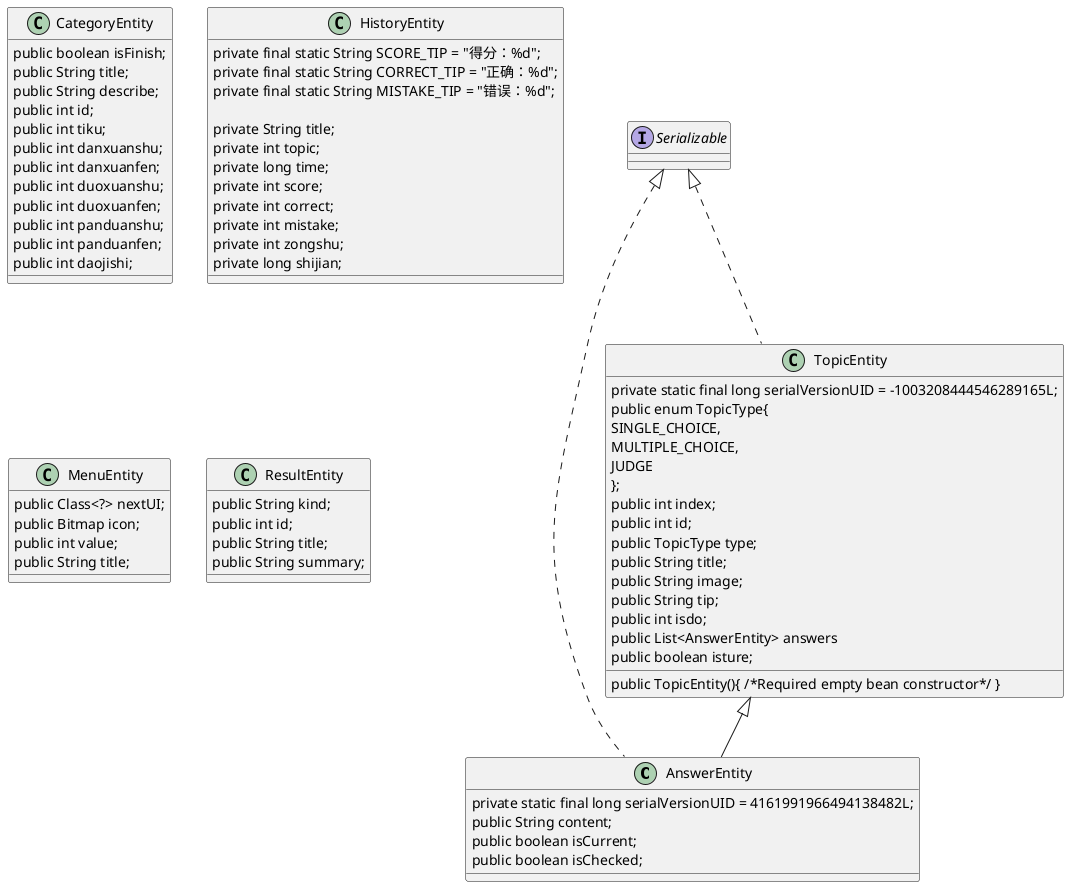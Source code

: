 @startuml
class AnswerEntity
class CategoryEntity
class HistoryEntity
class MenuEntity
class ResultEntity
class TopicEntity
class AnswerEntity implements Serializable{
	private static final long serialVersionUID = 4161991966494138482L;
	public String content;
	public boolean isCurrent;
	public boolean isChecked;
}
class CategoryEntity {
	public boolean isFinish;
	public String title;
	public String describe;
	public int id;
	public int tiku;
	public int danxuanshu;
	public int danxuanfen;
	public int duoxuanshu;
	public int duoxuanfen;
	public int panduanshu;
	public int panduanfen;
	public int daojishi;
	}
 class HistoryEntity {
    	private final static String SCORE_TIP = "得分：%d";
    	private final static String CORRECT_TIP = "正确：%d";
    	private final static String MISTAKE_TIP = "错误：%d";

    	private String title;
    	private int topic;
    	private long time;
    	private int score;
    	private int correct;
    	private int mistake;
    	private int zongshu;
    	private long shijian;

    }
class MenuEntity {
	public Class<?> nextUI;
	public Bitmap icon;
	public int value;
	public String title;
}
 class ResultEntity {
	public String kind;
	public int id;
	public String title;
	public String summary;
}
class TopicEntity implements Serializable {
	private static final long serialVersionUID = -1003208444546289165L;
	public TopicEntity(){ /*Required empty bean constructor*/ }
	public enum TopicType{
		SINGLE_CHOICE,
		MULTIPLE_CHOICE,
		JUDGE
	};
	public int index;
	public int id;
	public TopicType type;
	public String title;
	public String image;
	public String tip;
	public int isdo;
	public List<AnswerEntity> answers
	public boolean isture;
}

TopicEntity <|--AnswerEntity
@enduml